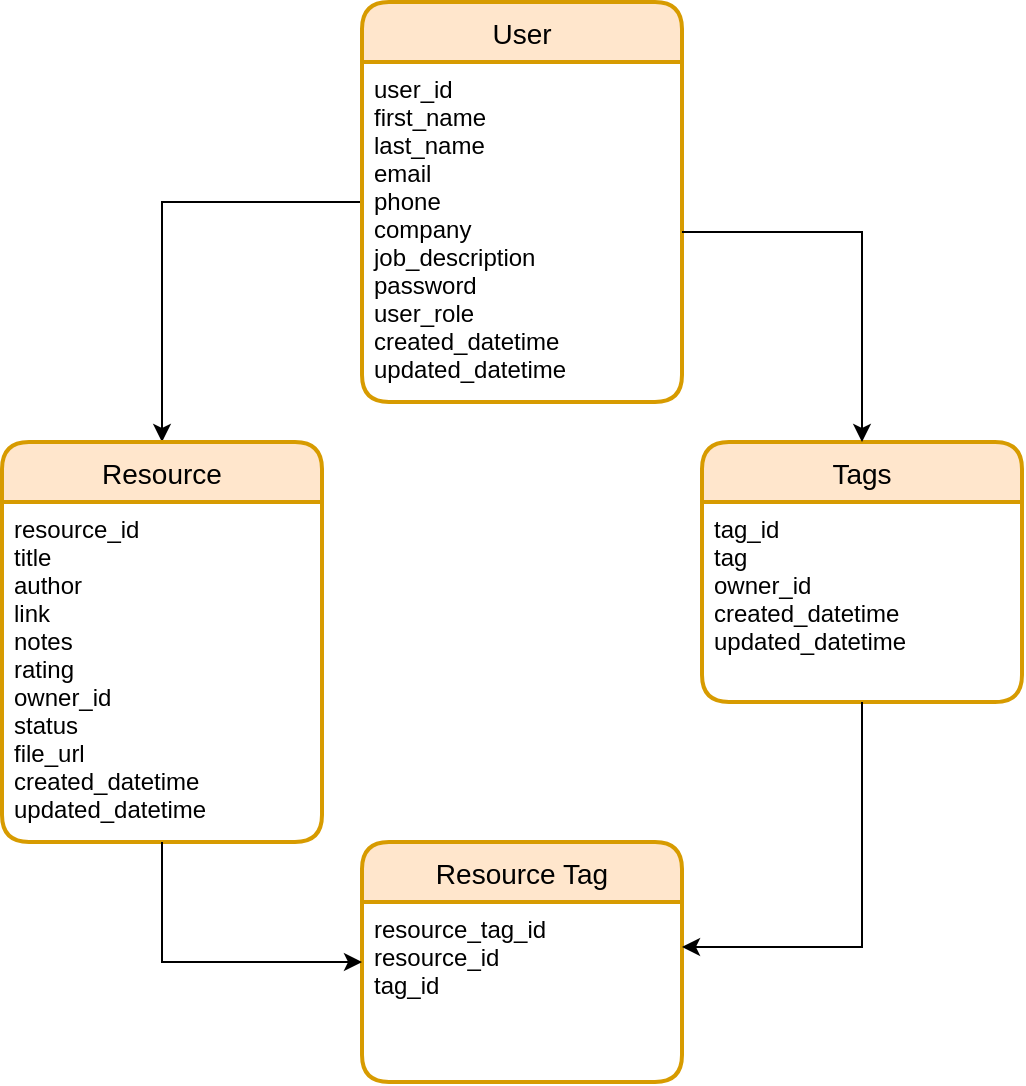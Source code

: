 <mxfile version="20.2.5" type="device"><diagram id="zuI2kjLgeXOyiATft-H2" name="Page-1"><mxGraphModel dx="1038" dy="547" grid="1" gridSize="10" guides="1" tooltips="1" connect="1" arrows="1" fold="1" page="1" pageScale="1" pageWidth="850" pageHeight="1100" math="0" shadow="0"><root><mxCell id="0"/><mxCell id="1" parent="0"/><mxCell id="0moZTSVpLHM87Yb8pOWw-5" style="edgeStyle=orthogonalEdgeStyle;rounded=0;orthogonalLoop=1;jettySize=auto;html=1;entryX=0.5;entryY=0;entryDx=0;entryDy=0;" edge="1" parent="1" source="_BGOfjz3YKQfAxYp67ek-14" target="_BGOfjz3YKQfAxYp67ek-18"><mxGeometry relative="1" as="geometry"/></mxCell><mxCell id="_BGOfjz3YKQfAxYp67ek-14" value="User" style="swimlane;childLayout=stackLayout;horizontal=1;startSize=30;horizontalStack=0;rounded=1;fontSize=14;fontStyle=0;strokeWidth=2;resizeParent=0;resizeLast=1;shadow=0;dashed=0;align=center;fillColor=#ffe6cc;strokeColor=#d79b00;" parent="1" vertex="1"><mxGeometry x="370" y="60" width="160" height="200" as="geometry"/></mxCell><mxCell id="_BGOfjz3YKQfAxYp67ek-15" value="user_id&#10;first_name&#10;last_name&#10;email&#10;phone&#10;company&#10;job_description&#10;password&#10;user_role&#10;created_datetime&#10;updated_datetime" style="align=left;strokeColor=none;fillColor=none;spacingLeft=4;fontSize=12;verticalAlign=top;resizable=0;rotatable=0;part=1;" parent="_BGOfjz3YKQfAxYp67ek-14" vertex="1"><mxGeometry y="30" width="160" height="170" as="geometry"/></mxCell><mxCell id="_BGOfjz3YKQfAxYp67ek-17" style="edgeStyle=orthogonalEdgeStyle;rounded=0;orthogonalLoop=1;jettySize=auto;html=1;exitX=0.5;exitY=1;exitDx=0;exitDy=0;" parent="_BGOfjz3YKQfAxYp67ek-14" source="_BGOfjz3YKQfAxYp67ek-15" target="_BGOfjz3YKQfAxYp67ek-15" edge="1"><mxGeometry relative="1" as="geometry"/></mxCell><mxCell id="_BGOfjz3YKQfAxYp67ek-18" value="Resource" style="swimlane;childLayout=stackLayout;horizontal=1;startSize=30;horizontalStack=0;rounded=1;fontSize=14;fontStyle=0;strokeWidth=2;resizeParent=0;resizeLast=1;shadow=0;dashed=0;align=center;fillColor=#ffe6cc;strokeColor=#d79b00;" parent="1" vertex="1"><mxGeometry x="190" y="280" width="160" height="200" as="geometry"/></mxCell><mxCell id="_BGOfjz3YKQfAxYp67ek-19" value="resource_id&#10;title&#10;author&#10;link&#10;notes&#10;rating&#10;owner_id&#10;status&#10;file_url&#10;created_datetime&#10;updated_datetime" style="align=left;strokeColor=none;fillColor=none;spacingLeft=4;fontSize=12;verticalAlign=top;resizable=0;rotatable=0;part=1;" parent="_BGOfjz3YKQfAxYp67ek-18" vertex="1"><mxGeometry y="30" width="160" height="170" as="geometry"/></mxCell><mxCell id="_BGOfjz3YKQfAxYp67ek-26" value="Tags" style="swimlane;childLayout=stackLayout;horizontal=1;startSize=30;horizontalStack=0;rounded=1;fontSize=14;fontStyle=0;strokeWidth=2;resizeParent=0;resizeLast=1;shadow=0;dashed=0;align=center;fillColor=#ffe6cc;strokeColor=#d79b00;" parent="1" vertex="1"><mxGeometry x="540" y="280" width="160" height="130" as="geometry"/></mxCell><mxCell id="_BGOfjz3YKQfAxYp67ek-27" value="tag_id&#10;tag&#10;owner_id&#10;created_datetime&#10;updated_datetime" style="align=left;strokeColor=none;fillColor=none;spacingLeft=4;fontSize=12;verticalAlign=top;resizable=0;rotatable=0;part=1;" parent="_BGOfjz3YKQfAxYp67ek-26" vertex="1"><mxGeometry y="30" width="160" height="100" as="geometry"/></mxCell><mxCell id="_BGOfjz3YKQfAxYp67ek-32" value="Resource Tag" style="swimlane;childLayout=stackLayout;horizontal=1;startSize=30;horizontalStack=0;rounded=1;fontSize=14;fontStyle=0;strokeWidth=2;resizeParent=0;resizeLast=1;shadow=0;dashed=0;align=center;fillColor=#ffe6cc;strokeColor=#d79b00;" parent="1" vertex="1"><mxGeometry x="370" y="480" width="160" height="120" as="geometry"/></mxCell><mxCell id="_BGOfjz3YKQfAxYp67ek-33" value="resource_tag_id&#10;resource_id&#10;tag_id" style="align=left;strokeColor=none;fillColor=none;spacingLeft=4;fontSize=12;verticalAlign=top;resizable=0;rotatable=0;part=1;" parent="_BGOfjz3YKQfAxYp67ek-32" vertex="1"><mxGeometry y="30" width="160" height="90" as="geometry"/></mxCell><mxCell id="0moZTSVpLHM87Yb8pOWw-2" style="edgeStyle=orthogonalEdgeStyle;rounded=0;orthogonalLoop=1;jettySize=auto;html=1;entryX=0;entryY=0.5;entryDx=0;entryDy=0;exitX=0.5;exitY=1;exitDx=0;exitDy=0;" edge="1" parent="1" source="_BGOfjz3YKQfAxYp67ek-19" target="_BGOfjz3YKQfAxYp67ek-32"><mxGeometry relative="1" as="geometry"/></mxCell><mxCell id="0moZTSVpLHM87Yb8pOWw-3" style="edgeStyle=orthogonalEdgeStyle;rounded=0;orthogonalLoop=1;jettySize=auto;html=1;entryX=1;entryY=0.25;entryDx=0;entryDy=0;exitX=0.5;exitY=1;exitDx=0;exitDy=0;" edge="1" parent="1" source="_BGOfjz3YKQfAxYp67ek-27" target="_BGOfjz3YKQfAxYp67ek-33"><mxGeometry relative="1" as="geometry"/></mxCell><mxCell id="0moZTSVpLHM87Yb8pOWw-6" style="edgeStyle=orthogonalEdgeStyle;rounded=0;orthogonalLoop=1;jettySize=auto;html=1;" edge="1" parent="1" source="_BGOfjz3YKQfAxYp67ek-15" target="_BGOfjz3YKQfAxYp67ek-26"><mxGeometry relative="1" as="geometry"/></mxCell></root></mxGraphModel></diagram></mxfile>